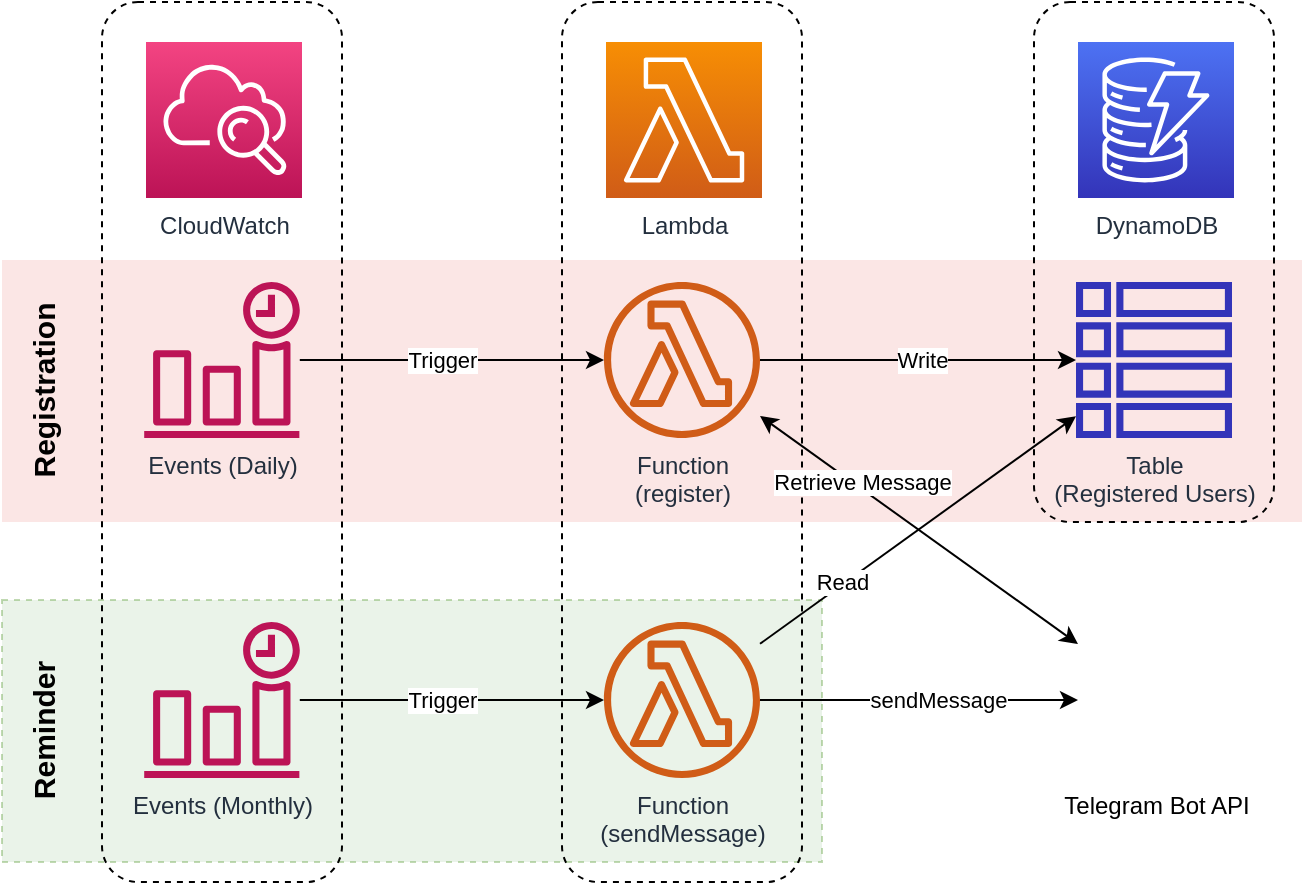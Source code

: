 <mxfile version="13.6.6" type="github">
  <diagram id="Ht1M8jgEwFfnCIfOTk4-" name="Page-1">
    <mxGraphModel dx="1360" dy="785" grid="1" gridSize="10" guides="1" tooltips="1" connect="1" arrows="1" fold="1" page="1" pageScale="1" pageWidth="1169" pageHeight="827" math="0" shadow="0">
      <root>
        <mxCell id="0" />
        <mxCell id="1" parent="0" />
        <mxCell id="iEd_i-qWUTTT8tZ28lYD-24" value="" style="rounded=0;whiteSpace=wrap;html=1;dashed=1;fillColor=#d5e8d4;opacity=50;strokeColor=#82b366;" parent="1" vertex="1">
          <mxGeometry x="220" y="489" width="410" height="131" as="geometry" />
        </mxCell>
        <mxCell id="iEd_i-qWUTTT8tZ28lYD-23" value="" style="rounded=0;whiteSpace=wrap;html=1;dashed=1;fillColor=#f8cecc;opacity=50;strokeColor=none;" parent="1" vertex="1">
          <mxGeometry x="220" y="319" width="650" height="131" as="geometry" />
        </mxCell>
        <mxCell id="iEd_i-qWUTTT8tZ28lYD-18" value="" style="rounded=1;whiteSpace=wrap;html=1;fillColor=none;dashed=1;" parent="1" vertex="1">
          <mxGeometry x="270" y="190" width="120" height="440" as="geometry" />
        </mxCell>
        <mxCell id="iEd_i-qWUTTT8tZ28lYD-20" value="" style="rounded=1;whiteSpace=wrap;html=1;fillColor=none;dashed=1;" parent="1" vertex="1">
          <mxGeometry x="500" y="190" width="120" height="440" as="geometry" />
        </mxCell>
        <mxCell id="iEd_i-qWUTTT8tZ28lYD-21" value="" style="rounded=1;whiteSpace=wrap;html=1;fillColor=none;dashed=1;" parent="1" vertex="1">
          <mxGeometry x="736" y="190" width="120" height="260" as="geometry" />
        </mxCell>
        <mxCell id="iEd_i-qWUTTT8tZ28lYD-13" style="edgeStyle=orthogonalEdgeStyle;rounded=0;orthogonalLoop=1;jettySize=auto;html=1;" parent="1" source="iEd_i-qWUTTT8tZ28lYD-1" target="iEd_i-qWUTTT8tZ28lYD-4" edge="1">
          <mxGeometry relative="1" as="geometry" />
        </mxCell>
        <mxCell id="tN41wE7pvQ9nuSa4y6AM-1" value="Trigger" style="edgeLabel;html=1;align=center;verticalAlign=middle;resizable=0;points=[];" vertex="1" connectable="0" parent="iEd_i-qWUTTT8tZ28lYD-13">
          <mxGeometry x="0.198" y="4" relative="1" as="geometry">
            <mxPoint x="-19.93" y="4" as="offset" />
          </mxGeometry>
        </mxCell>
        <mxCell id="iEd_i-qWUTTT8tZ28lYD-1" value="Events (Daily)" style="outlineConnect=0;fontColor=#232F3E;gradientColor=none;fillColor=#BC1356;strokeColor=none;dashed=0;verticalLabelPosition=bottom;verticalAlign=top;align=center;html=1;fontSize=12;fontStyle=0;aspect=fixed;pointerEvents=1;shape=mxgraph.aws4.event_time_based;" parent="1" vertex="1">
          <mxGeometry x="291" y="330" width="78" height="78" as="geometry" />
        </mxCell>
        <mxCell id="iEd_i-qWUTTT8tZ28lYD-2" value="CloudWatch" style="outlineConnect=0;fontColor=#232F3E;gradientColor=#F34482;gradientDirection=north;fillColor=#BC1356;strokeColor=#ffffff;dashed=0;verticalLabelPosition=bottom;verticalAlign=top;align=center;html=1;fontSize=12;fontStyle=0;aspect=fixed;shape=mxgraph.aws4.resourceIcon;resIcon=mxgraph.aws4.cloudwatch;" parent="1" vertex="1">
          <mxGeometry x="292" y="210" width="78" height="78" as="geometry" />
        </mxCell>
        <mxCell id="iEd_i-qWUTTT8tZ28lYD-3" value="Lambda" style="outlineConnect=0;fontColor=#232F3E;gradientColor=#F78E04;gradientDirection=north;fillColor=#D05C17;strokeColor=#ffffff;dashed=0;verticalLabelPosition=bottom;verticalAlign=top;align=center;html=1;fontSize=12;fontStyle=0;aspect=fixed;shape=mxgraph.aws4.resourceIcon;resIcon=mxgraph.aws4.lambda;" parent="1" vertex="1">
          <mxGeometry x="522" y="210" width="78" height="78" as="geometry" />
        </mxCell>
        <mxCell id="iEd_i-qWUTTT8tZ28lYD-14" style="edgeStyle=orthogonalEdgeStyle;rounded=0;orthogonalLoop=1;jettySize=auto;html=1;startArrow=none;startFill=0;" parent="1" source="iEd_i-qWUTTT8tZ28lYD-4" target="iEd_i-qWUTTT8tZ28lYD-10" edge="1">
          <mxGeometry relative="1" as="geometry" />
        </mxCell>
        <mxCell id="iEd_i-qWUTTT8tZ28lYD-31" value="Write" style="edgeLabel;html=1;align=center;verticalAlign=middle;resizable=0;points=[];" parent="iEd_i-qWUTTT8tZ28lYD-14" vertex="1" connectable="0">
          <mxGeometry x="0.139" y="-2" relative="1" as="geometry">
            <mxPoint x="-9" y="-2" as="offset" />
          </mxGeometry>
        </mxCell>
        <mxCell id="iEd_i-qWUTTT8tZ28lYD-17" style="rounded=0;orthogonalLoop=1;jettySize=auto;html=1;startArrow=classic;startFill=1;" parent="1" source="iEd_i-qWUTTT8tZ28lYD-4" target="iEd_i-qWUTTT8tZ28lYD-12" edge="1">
          <mxGeometry relative="1" as="geometry" />
        </mxCell>
        <mxCell id="tN41wE7pvQ9nuSa4y6AM-3" value="Retrieve Message" style="edgeLabel;html=1;align=center;verticalAlign=middle;resizable=0;points=[];rotation=0;" vertex="1" connectable="0" parent="iEd_i-qWUTTT8tZ28lYD-17">
          <mxGeometry x="0.622" y="2" relative="1" as="geometry">
            <mxPoint x="-79.36" y="-58.02" as="offset" />
          </mxGeometry>
        </mxCell>
        <mxCell id="iEd_i-qWUTTT8tZ28lYD-4" value="Function &lt;br&gt;(register)" style="outlineConnect=0;fontColor=#232F3E;gradientColor=none;fillColor=#D05C17;strokeColor=none;dashed=0;verticalLabelPosition=bottom;verticalAlign=top;align=center;html=1;fontSize=12;fontStyle=0;aspect=fixed;pointerEvents=1;shape=mxgraph.aws4.lambda_function;" parent="1" vertex="1">
          <mxGeometry x="521" y="330" width="78" height="78" as="geometry" />
        </mxCell>
        <mxCell id="iEd_i-qWUTTT8tZ28lYD-5" value="DynamoDB" style="outlineConnect=0;fontColor=#232F3E;gradientColor=#4D72F3;gradientDirection=north;fillColor=#3334B9;strokeColor=#ffffff;dashed=0;verticalLabelPosition=bottom;verticalAlign=top;align=center;html=1;fontSize=12;fontStyle=0;aspect=fixed;shape=mxgraph.aws4.resourceIcon;resIcon=mxgraph.aws4.dynamodb;" parent="1" vertex="1">
          <mxGeometry x="758" y="210" width="78" height="78" as="geometry" />
        </mxCell>
        <mxCell id="iEd_i-qWUTTT8tZ28lYD-15" style="edgeStyle=orthogonalEdgeStyle;rounded=0;orthogonalLoop=1;jettySize=auto;html=1;startArrow=none;startFill=0;" parent="1" source="iEd_i-qWUTTT8tZ28lYD-8" target="iEd_i-qWUTTT8tZ28lYD-9" edge="1">
          <mxGeometry relative="1" as="geometry" />
        </mxCell>
        <mxCell id="tN41wE7pvQ9nuSa4y6AM-2" value="Trigger" style="edgeLabel;html=1;align=center;verticalAlign=middle;resizable=0;points=[];" vertex="1" connectable="0" parent="iEd_i-qWUTTT8tZ28lYD-15">
          <mxGeometry x="0.224" relative="1" as="geometry">
            <mxPoint x="-21.93" as="offset" />
          </mxGeometry>
        </mxCell>
        <mxCell id="iEd_i-qWUTTT8tZ28lYD-8" value="Events (Monthly)" style="outlineConnect=0;fontColor=#232F3E;gradientColor=none;fillColor=#BC1356;strokeColor=none;dashed=0;verticalLabelPosition=bottom;verticalAlign=top;align=center;html=1;fontSize=12;fontStyle=0;aspect=fixed;pointerEvents=1;shape=mxgraph.aws4.event_time_based;" parent="1" vertex="1">
          <mxGeometry x="291" y="500" width="78" height="78" as="geometry" />
        </mxCell>
        <mxCell id="iEd_i-qWUTTT8tZ28lYD-16" style="edgeStyle=orthogonalEdgeStyle;rounded=0;orthogonalLoop=1;jettySize=auto;html=1;startArrow=none;startFill=0;" parent="1" source="iEd_i-qWUTTT8tZ28lYD-9" target="iEd_i-qWUTTT8tZ28lYD-12" edge="1">
          <mxGeometry relative="1" as="geometry" />
        </mxCell>
        <mxCell id="tN41wE7pvQ9nuSa4y6AM-4" value="sendMessage" style="edgeLabel;html=1;align=center;verticalAlign=middle;resizable=0;points=[];" vertex="1" connectable="0" parent="iEd_i-qWUTTT8tZ28lYD-16">
          <mxGeometry x="0.119" y="4" relative="1" as="geometry">
            <mxPoint y="4" as="offset" />
          </mxGeometry>
        </mxCell>
        <mxCell id="iEd_i-qWUTTT8tZ28lYD-9" value="Function &lt;br&gt;(sendMessage)" style="outlineConnect=0;fontColor=#232F3E;gradientColor=none;fillColor=#D05C17;strokeColor=none;dashed=0;verticalLabelPosition=bottom;verticalAlign=top;align=center;html=1;fontSize=12;fontStyle=0;aspect=fixed;pointerEvents=1;shape=mxgraph.aws4.lambda_function;" parent="1" vertex="1">
          <mxGeometry x="521" y="500" width="78" height="78" as="geometry" />
        </mxCell>
        <mxCell id="iEd_i-qWUTTT8tZ28lYD-10" value="Table &lt;br&gt;(Registered Users)" style="outlineConnect=0;fontColor=#232F3E;gradientColor=none;fillColor=#3334B9;strokeColor=none;dashed=0;verticalLabelPosition=bottom;verticalAlign=top;align=center;html=1;fontSize=12;fontStyle=0;aspect=fixed;pointerEvents=1;shape=mxgraph.aws4.table;" parent="1" vertex="1">
          <mxGeometry x="757" y="330" width="78" height="78" as="geometry" />
        </mxCell>
        <mxCell id="iEd_i-qWUTTT8tZ28lYD-12" value="Telegram Bot API" style="shape=image;html=1;verticalAlign=top;verticalLabelPosition=bottom;labelBackgroundColor=#ffffff;imageAspect=0;aspect=fixed;image=https://cdn3.iconfinder.com/data/icons/social-media-chamfered-corner/154/telegram-128.png" parent="1" vertex="1">
          <mxGeometry x="758" y="500" width="78" height="78" as="geometry" />
        </mxCell>
        <mxCell id="iEd_i-qWUTTT8tZ28lYD-25" value="&lt;b style=&quot;font-size: 15px;&quot;&gt;Registration&lt;/b&gt;" style="text;html=1;resizable=0;autosize=1;align=center;verticalAlign=middle;points=[];fillColor=none;strokeColor=none;rounded=0;dashed=1;opacity=50;fontSize=15;rotation=-90;" parent="1" vertex="1">
          <mxGeometry x="190" y="374.5" width="100" height="20" as="geometry" />
        </mxCell>
        <mxCell id="iEd_i-qWUTTT8tZ28lYD-26" style="rounded=0;orthogonalLoop=1;jettySize=auto;html=1;startArrow=none;startFill=0;" parent="1" source="iEd_i-qWUTTT8tZ28lYD-9" target="iEd_i-qWUTTT8tZ28lYD-10" edge="1">
          <mxGeometry relative="1" as="geometry">
            <mxPoint x="609" y="406.975" as="sourcePoint" />
            <mxPoint x="768" y="521.025" as="targetPoint" />
          </mxGeometry>
        </mxCell>
        <mxCell id="iEd_i-qWUTTT8tZ28lYD-29" value="Read" style="edgeLabel;html=1;align=center;verticalAlign=middle;resizable=0;points=[];" parent="iEd_i-qWUTTT8tZ28lYD-26" vertex="1" connectable="0">
          <mxGeometry x="-0.263" y="-1" relative="1" as="geometry">
            <mxPoint x="-18.01" y="10.36" as="offset" />
          </mxGeometry>
        </mxCell>
        <mxCell id="iEd_i-qWUTTT8tZ28lYD-27" value="&lt;b style=&quot;font-size: 15px&quot;&gt;Reminder&lt;/b&gt;" style="text;html=1;resizable=0;autosize=1;align=center;verticalAlign=middle;points=[];fillColor=none;strokeColor=none;rounded=0;dashed=1;opacity=50;fontSize=15;rotation=-90;" parent="1" vertex="1">
          <mxGeometry x="200" y="544.5" width="80" height="20" as="geometry" />
        </mxCell>
      </root>
    </mxGraphModel>
  </diagram>
</mxfile>
